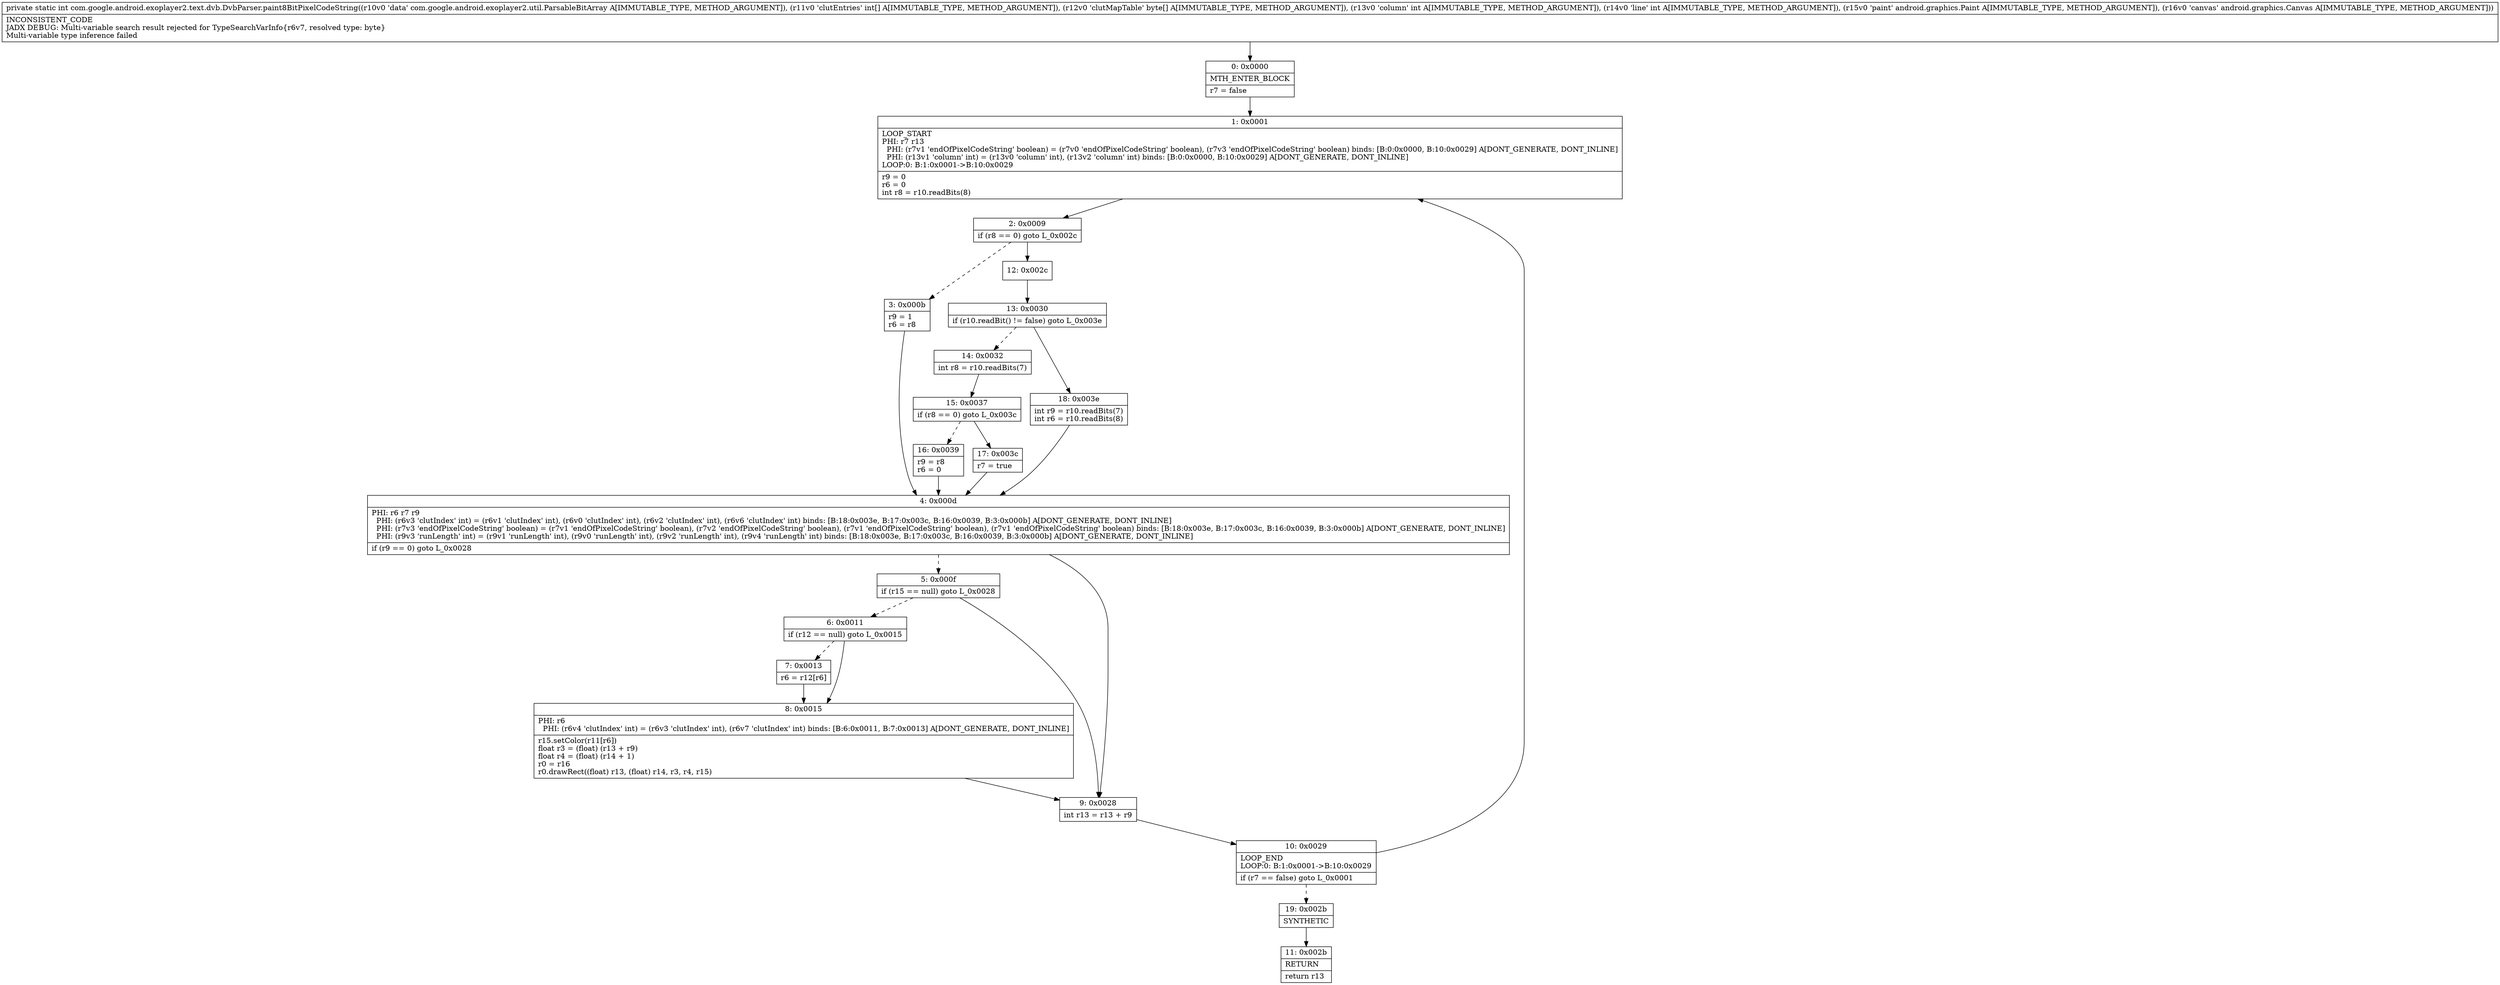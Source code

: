 digraph "CFG forcom.google.android.exoplayer2.text.dvb.DvbParser.paint8BitPixelCodeString(Lcom\/google\/android\/exoplayer2\/util\/ParsableBitArray;[I[BIILandroid\/graphics\/Paint;Landroid\/graphics\/Canvas;)I" {
Node_0 [shape=record,label="{0\:\ 0x0000|MTH_ENTER_BLOCK\l|r7 = false\l}"];
Node_1 [shape=record,label="{1\:\ 0x0001|LOOP_START\lPHI: r7 r13 \l  PHI: (r7v1 'endOfPixelCodeString' boolean) = (r7v0 'endOfPixelCodeString' boolean), (r7v3 'endOfPixelCodeString' boolean) binds: [B:0:0x0000, B:10:0x0029] A[DONT_GENERATE, DONT_INLINE]\l  PHI: (r13v1 'column' int) = (r13v0 'column' int), (r13v2 'column' int) binds: [B:0:0x0000, B:10:0x0029] A[DONT_GENERATE, DONT_INLINE]\lLOOP:0: B:1:0x0001\-\>B:10:0x0029\l|r9 = 0\lr6 = 0\lint r8 = r10.readBits(8)\l}"];
Node_2 [shape=record,label="{2\:\ 0x0009|if (r8 == 0) goto L_0x002c\l}"];
Node_3 [shape=record,label="{3\:\ 0x000b|r9 = 1\lr6 = r8\l}"];
Node_4 [shape=record,label="{4\:\ 0x000d|PHI: r6 r7 r9 \l  PHI: (r6v3 'clutIndex' int) = (r6v1 'clutIndex' int), (r6v0 'clutIndex' int), (r6v2 'clutIndex' int), (r6v6 'clutIndex' int) binds: [B:18:0x003e, B:17:0x003c, B:16:0x0039, B:3:0x000b] A[DONT_GENERATE, DONT_INLINE]\l  PHI: (r7v3 'endOfPixelCodeString' boolean) = (r7v1 'endOfPixelCodeString' boolean), (r7v2 'endOfPixelCodeString' boolean), (r7v1 'endOfPixelCodeString' boolean), (r7v1 'endOfPixelCodeString' boolean) binds: [B:18:0x003e, B:17:0x003c, B:16:0x0039, B:3:0x000b] A[DONT_GENERATE, DONT_INLINE]\l  PHI: (r9v3 'runLength' int) = (r9v1 'runLength' int), (r9v0 'runLength' int), (r9v2 'runLength' int), (r9v4 'runLength' int) binds: [B:18:0x003e, B:17:0x003c, B:16:0x0039, B:3:0x000b] A[DONT_GENERATE, DONT_INLINE]\l|if (r9 == 0) goto L_0x0028\l}"];
Node_5 [shape=record,label="{5\:\ 0x000f|if (r15 == null) goto L_0x0028\l}"];
Node_6 [shape=record,label="{6\:\ 0x0011|if (r12 == null) goto L_0x0015\l}"];
Node_7 [shape=record,label="{7\:\ 0x0013|r6 = r12[r6]\l}"];
Node_8 [shape=record,label="{8\:\ 0x0015|PHI: r6 \l  PHI: (r6v4 'clutIndex' int) = (r6v3 'clutIndex' int), (r6v7 'clutIndex' int) binds: [B:6:0x0011, B:7:0x0013] A[DONT_GENERATE, DONT_INLINE]\l|r15.setColor(r11[r6])\lfloat r3 = (float) (r13 + r9)\lfloat r4 = (float) (r14 + 1)\lr0 = r16\lr0.drawRect((float) r13, (float) r14, r3, r4, r15)\l}"];
Node_9 [shape=record,label="{9\:\ 0x0028|int r13 = r13 + r9\l}"];
Node_10 [shape=record,label="{10\:\ 0x0029|LOOP_END\lLOOP:0: B:1:0x0001\-\>B:10:0x0029\l|if (r7 == false) goto L_0x0001\l}"];
Node_11 [shape=record,label="{11\:\ 0x002b|RETURN\l|return r13\l}"];
Node_12 [shape=record,label="{12\:\ 0x002c}"];
Node_13 [shape=record,label="{13\:\ 0x0030|if (r10.readBit() != false) goto L_0x003e\l}"];
Node_14 [shape=record,label="{14\:\ 0x0032|int r8 = r10.readBits(7)\l}"];
Node_15 [shape=record,label="{15\:\ 0x0037|if (r8 == 0) goto L_0x003c\l}"];
Node_16 [shape=record,label="{16\:\ 0x0039|r9 = r8\lr6 = 0\l}"];
Node_17 [shape=record,label="{17\:\ 0x003c|r7 = true\l}"];
Node_18 [shape=record,label="{18\:\ 0x003e|int r9 = r10.readBits(7)\lint r6 = r10.readBits(8)\l}"];
Node_19 [shape=record,label="{19\:\ 0x002b|SYNTHETIC\l}"];
MethodNode[shape=record,label="{private static int com.google.android.exoplayer2.text.dvb.DvbParser.paint8BitPixelCodeString((r10v0 'data' com.google.android.exoplayer2.util.ParsableBitArray A[IMMUTABLE_TYPE, METHOD_ARGUMENT]), (r11v0 'clutEntries' int[] A[IMMUTABLE_TYPE, METHOD_ARGUMENT]), (r12v0 'clutMapTable' byte[] A[IMMUTABLE_TYPE, METHOD_ARGUMENT]), (r13v0 'column' int A[IMMUTABLE_TYPE, METHOD_ARGUMENT]), (r14v0 'line' int A[IMMUTABLE_TYPE, METHOD_ARGUMENT]), (r15v0 'paint' android.graphics.Paint A[IMMUTABLE_TYPE, METHOD_ARGUMENT]), (r16v0 'canvas' android.graphics.Canvas A[IMMUTABLE_TYPE, METHOD_ARGUMENT]))  | INCONSISTENT_CODE\lJADX DEBUG: Multi\-variable search result rejected for TypeSearchVarInfo\{r6v7, resolved type: byte\}\lMulti\-variable type inference failed\l}"];
MethodNode -> Node_0;
Node_0 -> Node_1;
Node_1 -> Node_2;
Node_2 -> Node_3[style=dashed];
Node_2 -> Node_12;
Node_3 -> Node_4;
Node_4 -> Node_5[style=dashed];
Node_4 -> Node_9;
Node_5 -> Node_6[style=dashed];
Node_5 -> Node_9;
Node_6 -> Node_7[style=dashed];
Node_6 -> Node_8;
Node_7 -> Node_8;
Node_8 -> Node_9;
Node_9 -> Node_10;
Node_10 -> Node_1;
Node_10 -> Node_19[style=dashed];
Node_12 -> Node_13;
Node_13 -> Node_14[style=dashed];
Node_13 -> Node_18;
Node_14 -> Node_15;
Node_15 -> Node_16[style=dashed];
Node_15 -> Node_17;
Node_16 -> Node_4;
Node_17 -> Node_4;
Node_18 -> Node_4;
Node_19 -> Node_11;
}

